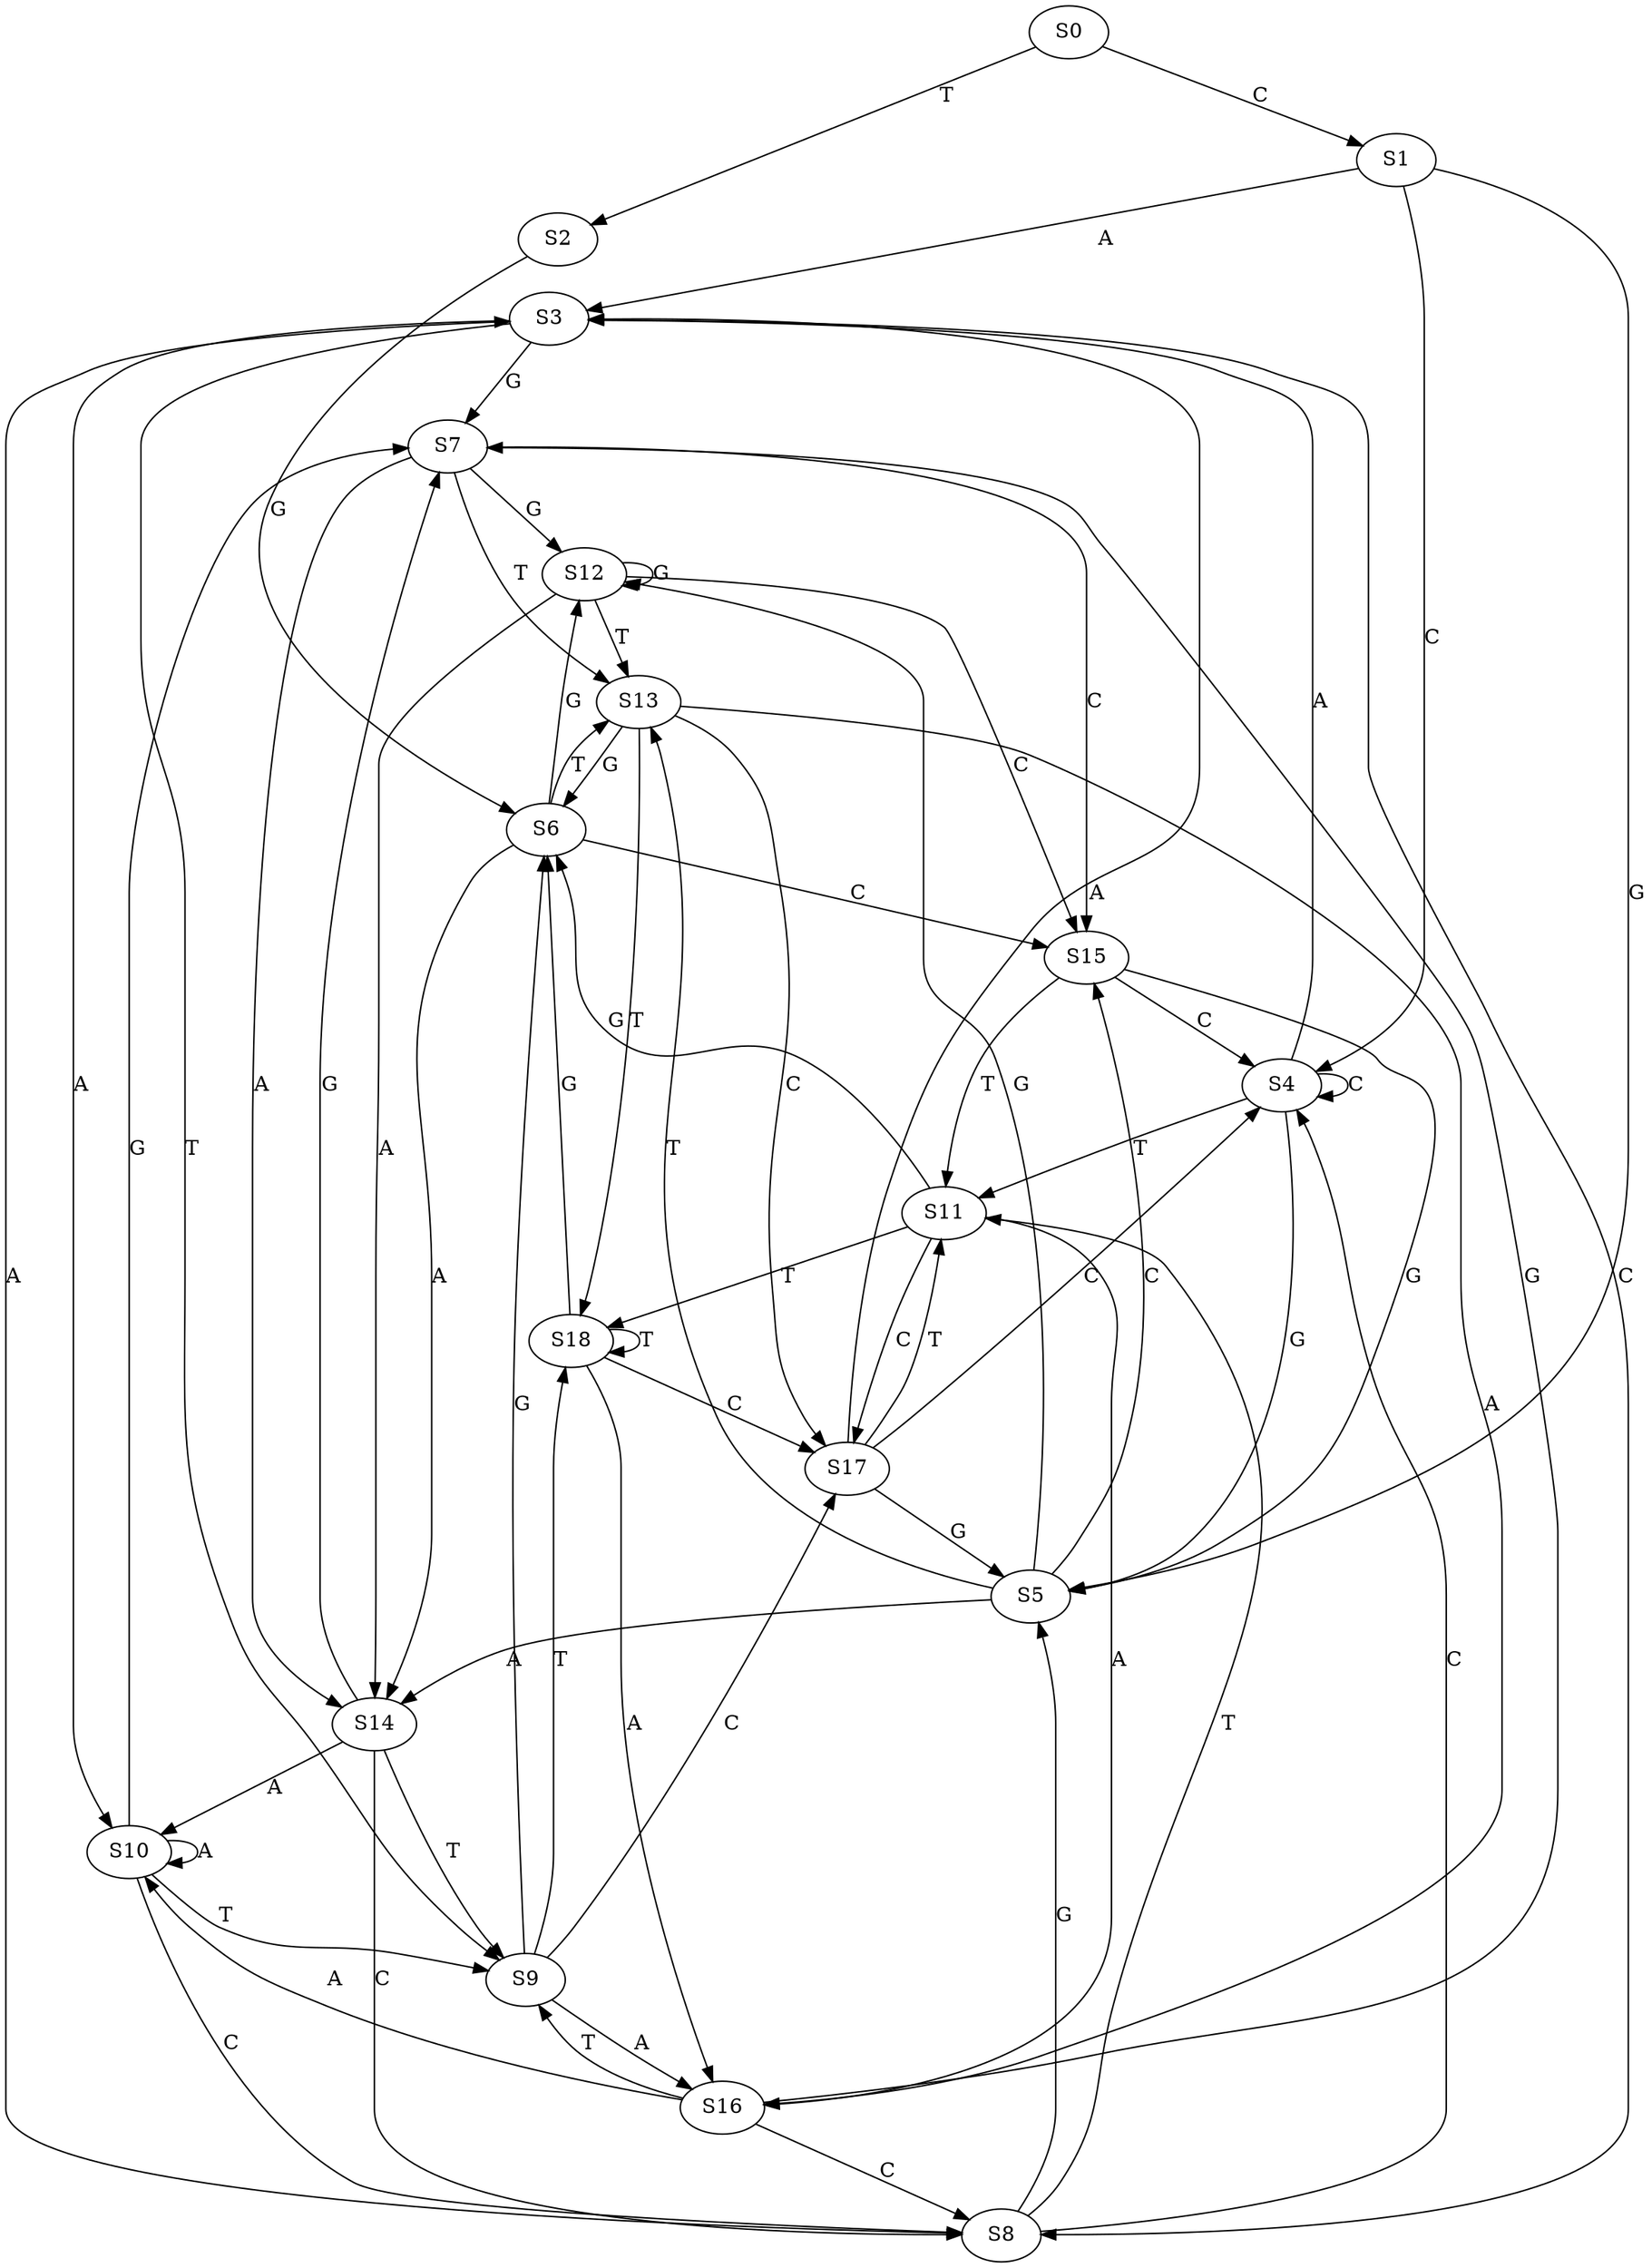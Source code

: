 strict digraph  {
	S0 -> S1 [ label = C ];
	S0 -> S2 [ label = T ];
	S1 -> S3 [ label = A ];
	S1 -> S4 [ label = C ];
	S1 -> S5 [ label = G ];
	S2 -> S6 [ label = G ];
	S3 -> S7 [ label = G ];
	S3 -> S8 [ label = C ];
	S3 -> S9 [ label = T ];
	S3 -> S10 [ label = A ];
	S4 -> S5 [ label = G ];
	S4 -> S4 [ label = C ];
	S4 -> S11 [ label = T ];
	S4 -> S3 [ label = A ];
	S5 -> S12 [ label = G ];
	S5 -> S13 [ label = T ];
	S5 -> S14 [ label = A ];
	S5 -> S15 [ label = C ];
	S6 -> S14 [ label = A ];
	S6 -> S15 [ label = C ];
	S6 -> S13 [ label = T ];
	S6 -> S12 [ label = G ];
	S7 -> S14 [ label = A ];
	S7 -> S13 [ label = T ];
	S7 -> S12 [ label = G ];
	S7 -> S15 [ label = C ];
	S8 -> S5 [ label = G ];
	S8 -> S4 [ label = C ];
	S8 -> S11 [ label = T ];
	S8 -> S3 [ label = A ];
	S9 -> S16 [ label = A ];
	S9 -> S17 [ label = C ];
	S9 -> S6 [ label = G ];
	S9 -> S18 [ label = T ];
	S10 -> S8 [ label = C ];
	S10 -> S10 [ label = A ];
	S10 -> S7 [ label = G ];
	S10 -> S9 [ label = T ];
	S11 -> S6 [ label = G ];
	S11 -> S18 [ label = T ];
	S11 -> S16 [ label = A ];
	S11 -> S17 [ label = C ];
	S12 -> S13 [ label = T ];
	S12 -> S14 [ label = A ];
	S12 -> S15 [ label = C ];
	S12 -> S12 [ label = G ];
	S13 -> S16 [ label = A ];
	S13 -> S18 [ label = T ];
	S13 -> S17 [ label = C ];
	S13 -> S6 [ label = G ];
	S14 -> S8 [ label = C ];
	S14 -> S9 [ label = T ];
	S14 -> S10 [ label = A ];
	S14 -> S7 [ label = G ];
	S15 -> S11 [ label = T ];
	S15 -> S4 [ label = C ];
	S15 -> S5 [ label = G ];
	S16 -> S7 [ label = G ];
	S16 -> S8 [ label = C ];
	S16 -> S10 [ label = A ];
	S16 -> S9 [ label = T ];
	S17 -> S3 [ label = A ];
	S17 -> S11 [ label = T ];
	S17 -> S4 [ label = C ];
	S17 -> S5 [ label = G ];
	S18 -> S17 [ label = C ];
	S18 -> S18 [ label = T ];
	S18 -> S6 [ label = G ];
	S18 -> S16 [ label = A ];
}
